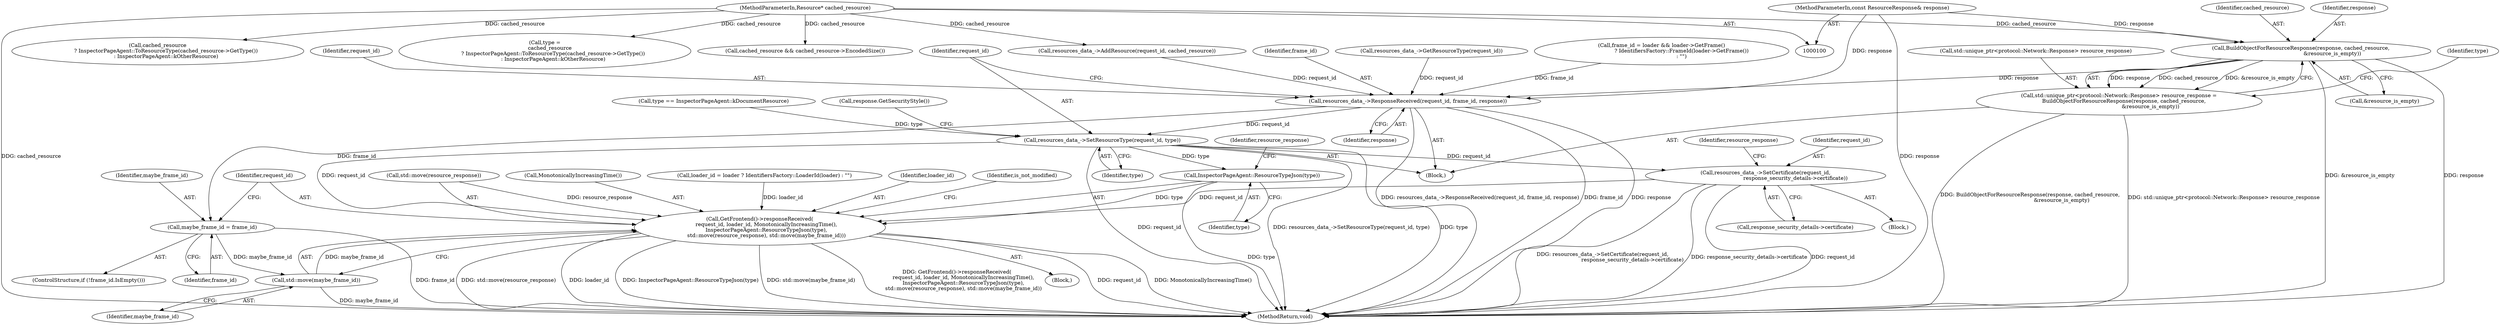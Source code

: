digraph "0_Chrome_1c40f9042ae2d6ee7483d72998aabb5e73b2ff60_0@pointer" {
"1000127" [label="(Call,BuildObjectForResourceResponse(response, cached_resource,\n                                      &resource_is_empty))"];
"1000103" [label="(MethodParameterIn,const ResourceResponse& response)"];
"1000104" [label="(MethodParameterIn,Resource* cached_resource)"];
"1000121" [label="(Call,std::unique_ptr<protocol::Network::Response> resource_response =\n      BuildObjectForResourceResponse(response, cached_resource,\n                                      &resource_is_empty))"];
"1000201" [label="(Call,resources_data_->ResponseReceived(request_id, frame_id, response))"];
"1000205" [label="(Call,resources_data_->SetResourceType(request_id, type))"];
"1000221" [label="(Call,resources_data_->SetCertificate(request_id,\n                                    response_security_details->certificate))"];
"1000239" [label="(Call,GetFrontend()->responseReceived(\n        request_id, loader_id, MonotonicallyIncreasingTime(),\n        InspectorPageAgent::ResourceTypeJson(type),\n        std::move(resource_response), std::move(maybe_frame_id)))"];
"1000243" [label="(Call,InspectorPageAgent::ResourceTypeJson(type))"];
"1000236" [label="(Call,maybe_frame_id = frame_id)"];
"1000247" [label="(Call,std::move(maybe_frame_id))"];
"1000247" [label="(Call,std::move(maybe_frame_id))"];
"1000223" [label="(Call,response_security_details->certificate)"];
"1000204" [label="(Identifier,response)"];
"1000246" [label="(Identifier,resource_response)"];
"1000128" [label="(Identifier,response)"];
"1000134" [label="(Identifier,type)"];
"1000221" [label="(Call,resources_data_->SetCertificate(request_id,\n                                    response_security_details->certificate))"];
"1000236" [label="(Call,maybe_frame_id = frame_id)"];
"1000127" [label="(Call,BuildObjectForResourceResponse(response, cached_resource,\n                                      &resource_is_empty))"];
"1000211" [label="(Call,response.GetSecurityStyle())"];
"1000135" [label="(Call,cached_resource\n          ? InspectorPageAgent::ToResourceType(cached_resource->GetType())\n          : InspectorPageAgent::kOtherResource)"];
"1000248" [label="(Identifier,maybe_frame_id)"];
"1000228" [label="(Identifier,resource_response)"];
"1000130" [label="(Call,&resource_is_empty)"];
"1000206" [label="(Identifier,request_id)"];
"1000233" [label="(ControlStructure,if (!frame_id.IsEmpty()))"];
"1000205" [label="(Call,resources_data_->SetResourceType(request_id, type))"];
"1000202" [label="(Identifier,request_id)"];
"1000203" [label="(Identifier,frame_id)"];
"1000238" [label="(Identifier,frame_id)"];
"1000245" [label="(Call,std::move(resource_response))"];
"1000260" [label="(MethodReturn,void)"];
"1000240" [label="(Identifier,request_id)"];
"1000133" [label="(Call,type =\n      cached_resource\n          ? InspectorPageAgent::ToResourceType(cached_resource->GetType())\n          : InspectorPageAgent::kOtherResource)"];
"1000216" [label="(Block,)"];
"1000242" [label="(Call,MonotonicallyIncreasingTime())"];
"1000143" [label="(Call,resources_data_->GetResourceType(request_id))"];
"1000243" [label="(Call,InspectorPageAgent::ResourceTypeJson(type))"];
"1000194" [label="(Call,loader_id = loader ? IdentifiersFactory::LoaderId(loader) : \"\")"];
"1000244" [label="(Identifier,type)"];
"1000184" [label="(Call,frame_id = loader && loader->GetFrame()\n                        ? IdentifiersFactory::FrameId(loader->GetFrame())\n                        : \"\")"];
"1000105" [label="(Block,)"];
"1000122" [label="(Call,std::unique_ptr<protocol::Network::Response> resource_response)"];
"1000207" [label="(Identifier,type)"];
"1000180" [label="(Call,resources_data_->AddResource(request_id, cached_resource))"];
"1000104" [label="(MethodParameterIn,Resource* cached_resource)"];
"1000241" [label="(Identifier,loader_id)"];
"1000237" [label="(Identifier,maybe_frame_id)"];
"1000231" [label="(Block,)"];
"1000171" [label="(Call,type == InspectorPageAgent::kDocumentResource)"];
"1000239" [label="(Call,GetFrontend()->responseReceived(\n        request_id, loader_id, MonotonicallyIncreasingTime(),\n        InspectorPageAgent::ResourceTypeJson(type),\n        std::move(resource_response), std::move(maybe_frame_id)))"];
"1000121" [label="(Call,std::unique_ptr<protocol::Network::Response> resource_response =\n      BuildObjectForResourceResponse(response, cached_resource,\n                                      &resource_is_empty))"];
"1000201" [label="(Call,resources_data_->ResponseReceived(request_id, frame_id, response))"];
"1000129" [label="(Identifier,cached_resource)"];
"1000222" [label="(Identifier,request_id)"];
"1000251" [label="(Identifier,is_not_modified)"];
"1000103" [label="(MethodParameterIn,const ResourceResponse& response)"];
"1000252" [label="(Call,cached_resource && cached_resource->EncodedSize())"];
"1000127" -> "1000121"  [label="AST: "];
"1000127" -> "1000130"  [label="CFG: "];
"1000128" -> "1000127"  [label="AST: "];
"1000129" -> "1000127"  [label="AST: "];
"1000130" -> "1000127"  [label="AST: "];
"1000121" -> "1000127"  [label="CFG: "];
"1000127" -> "1000260"  [label="DDG: &resource_is_empty"];
"1000127" -> "1000260"  [label="DDG: response"];
"1000127" -> "1000121"  [label="DDG: response"];
"1000127" -> "1000121"  [label="DDG: cached_resource"];
"1000127" -> "1000121"  [label="DDG: &resource_is_empty"];
"1000103" -> "1000127"  [label="DDG: response"];
"1000104" -> "1000127"  [label="DDG: cached_resource"];
"1000127" -> "1000201"  [label="DDG: response"];
"1000103" -> "1000100"  [label="AST: "];
"1000103" -> "1000260"  [label="DDG: response"];
"1000103" -> "1000201"  [label="DDG: response"];
"1000104" -> "1000100"  [label="AST: "];
"1000104" -> "1000260"  [label="DDG: cached_resource"];
"1000104" -> "1000133"  [label="DDG: cached_resource"];
"1000104" -> "1000135"  [label="DDG: cached_resource"];
"1000104" -> "1000180"  [label="DDG: cached_resource"];
"1000104" -> "1000252"  [label="DDG: cached_resource"];
"1000121" -> "1000105"  [label="AST: "];
"1000122" -> "1000121"  [label="AST: "];
"1000134" -> "1000121"  [label="CFG: "];
"1000121" -> "1000260"  [label="DDG: BuildObjectForResourceResponse(response, cached_resource,\n                                      &resource_is_empty)"];
"1000121" -> "1000260"  [label="DDG: std::unique_ptr<protocol::Network::Response> resource_response"];
"1000201" -> "1000105"  [label="AST: "];
"1000201" -> "1000204"  [label="CFG: "];
"1000202" -> "1000201"  [label="AST: "];
"1000203" -> "1000201"  [label="AST: "];
"1000204" -> "1000201"  [label="AST: "];
"1000206" -> "1000201"  [label="CFG: "];
"1000201" -> "1000260"  [label="DDG: resources_data_->ResponseReceived(request_id, frame_id, response)"];
"1000201" -> "1000260"  [label="DDG: frame_id"];
"1000201" -> "1000260"  [label="DDG: response"];
"1000143" -> "1000201"  [label="DDG: request_id"];
"1000180" -> "1000201"  [label="DDG: request_id"];
"1000184" -> "1000201"  [label="DDG: frame_id"];
"1000201" -> "1000205"  [label="DDG: request_id"];
"1000201" -> "1000236"  [label="DDG: frame_id"];
"1000205" -> "1000105"  [label="AST: "];
"1000205" -> "1000207"  [label="CFG: "];
"1000206" -> "1000205"  [label="AST: "];
"1000207" -> "1000205"  [label="AST: "];
"1000211" -> "1000205"  [label="CFG: "];
"1000205" -> "1000260"  [label="DDG: request_id"];
"1000205" -> "1000260"  [label="DDG: type"];
"1000205" -> "1000260"  [label="DDG: resources_data_->SetResourceType(request_id, type)"];
"1000171" -> "1000205"  [label="DDG: type"];
"1000205" -> "1000221"  [label="DDG: request_id"];
"1000205" -> "1000239"  [label="DDG: request_id"];
"1000205" -> "1000243"  [label="DDG: type"];
"1000221" -> "1000216"  [label="AST: "];
"1000221" -> "1000223"  [label="CFG: "];
"1000222" -> "1000221"  [label="AST: "];
"1000223" -> "1000221"  [label="AST: "];
"1000228" -> "1000221"  [label="CFG: "];
"1000221" -> "1000260"  [label="DDG: resources_data_->SetCertificate(request_id,\n                                    response_security_details->certificate)"];
"1000221" -> "1000260"  [label="DDG: response_security_details->certificate"];
"1000221" -> "1000260"  [label="DDG: request_id"];
"1000221" -> "1000239"  [label="DDG: request_id"];
"1000239" -> "1000231"  [label="AST: "];
"1000239" -> "1000247"  [label="CFG: "];
"1000240" -> "1000239"  [label="AST: "];
"1000241" -> "1000239"  [label="AST: "];
"1000242" -> "1000239"  [label="AST: "];
"1000243" -> "1000239"  [label="AST: "];
"1000245" -> "1000239"  [label="AST: "];
"1000247" -> "1000239"  [label="AST: "];
"1000251" -> "1000239"  [label="CFG: "];
"1000239" -> "1000260"  [label="DDG: GetFrontend()->responseReceived(\n        request_id, loader_id, MonotonicallyIncreasingTime(),\n        InspectorPageAgent::ResourceTypeJson(type),\n        std::move(resource_response), std::move(maybe_frame_id))"];
"1000239" -> "1000260"  [label="DDG: request_id"];
"1000239" -> "1000260"  [label="DDG: MonotonicallyIncreasingTime()"];
"1000239" -> "1000260"  [label="DDG: std::move(resource_response)"];
"1000239" -> "1000260"  [label="DDG: loader_id"];
"1000239" -> "1000260"  [label="DDG: InspectorPageAgent::ResourceTypeJson(type)"];
"1000239" -> "1000260"  [label="DDG: std::move(maybe_frame_id)"];
"1000194" -> "1000239"  [label="DDG: loader_id"];
"1000243" -> "1000239"  [label="DDG: type"];
"1000245" -> "1000239"  [label="DDG: resource_response"];
"1000247" -> "1000239"  [label="DDG: maybe_frame_id"];
"1000243" -> "1000244"  [label="CFG: "];
"1000244" -> "1000243"  [label="AST: "];
"1000246" -> "1000243"  [label="CFG: "];
"1000243" -> "1000260"  [label="DDG: type"];
"1000236" -> "1000233"  [label="AST: "];
"1000236" -> "1000238"  [label="CFG: "];
"1000237" -> "1000236"  [label="AST: "];
"1000238" -> "1000236"  [label="AST: "];
"1000240" -> "1000236"  [label="CFG: "];
"1000236" -> "1000260"  [label="DDG: frame_id"];
"1000236" -> "1000247"  [label="DDG: maybe_frame_id"];
"1000247" -> "1000248"  [label="CFG: "];
"1000248" -> "1000247"  [label="AST: "];
"1000247" -> "1000260"  [label="DDG: maybe_frame_id"];
}
